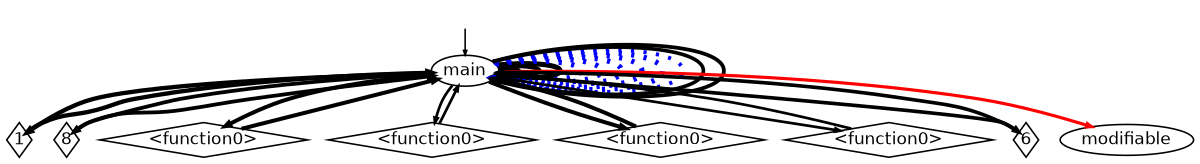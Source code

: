 digraph model {
  orientation = portrait;
  graph [ rankdir = "TB", ranksep="0.08", nodesep="0.18", size="8!" ];
  node [ fontname = "Helvetica", fontsize="11.0", shape="ellipse", margin="0.01", height="0.1", width="0.5" ];
  edge [ fontname = "Helvetica", arrowsize=".3", arrowhead="normal", fontsize="6.0", margin="0.05" ];
None [shape=none, style=invis, width=0.1, height=0.1];
None->main;
{rank = source; None}
"3-0-1-OK-1" [label="1" , shape=diamond, width=0.2, height=0.3, fontsize=11, xlabel=""];
main->"3-0-1-OK-1"[penwidth="2.741151598851785",label = " "];"3-0-1-OK-1"->main[penwidth="2.741151598851785",label = " "];main->main[penwidth="2.4785664955938436",label = " "];main->main[penwidth="2.603144372620182",label = " "];main->main[penwidth="3.230704313612569",label = " "];"0-0-8-OK-2" [label="8" , shape=diamond, width=0.2, height=0.3, fontsize=11, xlabel=""];
main->"0-0-8-OK-2"[penwidth="2.399673721481038",label = " "];"0-0-8-OK-2"->main[penwidth="2.399673721481038",label = " "];"13-0-<function0>-OK-3" [label="<function0>" , shape=diamond, width=0.2, height=0.3, fontsize=11, xlabel=""];
main->"13-0-<function0>-OK-3"[penwidth="2.545307116465824",label = " "];"13-0-<function0>-OK-3"->main[penwidth="2.545307116465824",label = " "];"13-0-<function0>-OK-4" [label="<function0>" , shape=diamond, width=0.2, height=0.3, fontsize=11, xlabel=""];
main->"13-0-<function0>-OK-4"[penwidth="1.7075701760979363",label = " "];"13-0-<function0>-OK-4"->main[penwidth="1.7075701760979363",label = " "];"13-0-<function0>-OK-5" [label="<function0>" , shape=diamond, width=0.2, height=0.3, fontsize=11, xlabel=""];
main->"13-0-<function0>-OK-5"[penwidth="2.545307116465824",label = " "];"13-0-<function0>-OK-5"->main[penwidth="2.545307116465824",label = " "];"13-0-<function0>-OK-6" [label="<function0>" , shape=diamond, width=0.2, height=0.3, fontsize=11, xlabel=""];
main->"13-0-<function0>-OK-6"[penwidth="1.7075701760979363",label = " "];"13-0-<function0>-OK-6"->main[penwidth="1.7075701760979363",label = " "];main->main[style=dotted, color=blue,penwidth="3.3224260524059526",label = " "];main->main[style=dotted, color=blue,penwidth="3.3619166186686433",label = " "];main->main[style=dotted, color=blue,penwidth="3.342620042553348",label = " "];main->main[style=dotted, color=blue,penwidth="3.3224260524059526",label = " "];main->main[style=dotted, color=blue,penwidth="3.3803921600570273",label = " "];main->main[style=dotted, color=blue,penwidth="2.4785664955938436",label = " "];main->main[penwidth="2.303196057420489",label = " "];"7-0-6-OK-7" [label="6" , shape=diamond, width=0.2, height=0.3, fontsize=11, xlabel=""];
main->"7-0-6-OK-7"[penwidth="2.303196057420489",label = " "];"7-0-6-OK-7"->main[penwidth="2.303196057420489",label = " "];main->main[penwidth="2.399673721481038",label = " "];main->modifiable[color=red,penwidth="2.0043213737826426",label = " "];}
